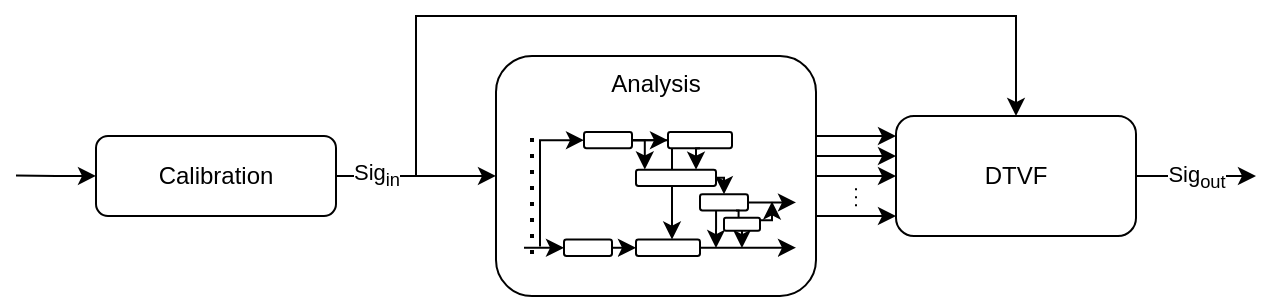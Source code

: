 <mxfile version="24.3.0" type="github">
  <diagram name="Seite-1" id="CzBj8h5oJ6Yu-khFd_B0">
    <mxGraphModel dx="1434" dy="754" grid="1" gridSize="10" guides="1" tooltips="1" connect="1" arrows="1" fold="1" page="1" pageScale="1" pageWidth="827" pageHeight="1169" math="0" shadow="0">
      <root>
        <mxCell id="0" />
        <mxCell id="1" parent="0" />
        <mxCell id="G8FxuZJUO-ShumowUQQT-36" value="Analysis" style="rounded=1;whiteSpace=wrap;html=1;verticalAlign=top;" parent="1" vertex="1">
          <mxGeometry x="320" y="319.98" width="160" height="120" as="geometry" />
        </mxCell>
        <mxCell id="G8FxuZJUO-ShumowUQQT-39" value="Sig&lt;sub&gt;in&lt;/sub&gt;" style="edgeStyle=orthogonalEdgeStyle;rounded=0;orthogonalLoop=1;jettySize=auto;html=1;exitX=1;exitY=0.5;exitDx=0;exitDy=0;entryX=0;entryY=0.5;entryDx=0;entryDy=0;" parent="1" source="G8FxuZJUO-ShumowUQQT-37" target="G8FxuZJUO-ShumowUQQT-36" edge="1">
          <mxGeometry x="-0.5" relative="1" as="geometry">
            <mxPoint as="offset" />
          </mxGeometry>
        </mxCell>
        <mxCell id="G8FxuZJUO-ShumowUQQT-102" style="edgeStyle=orthogonalEdgeStyle;rounded=0;orthogonalLoop=1;jettySize=auto;html=1;exitX=0;exitY=0.5;exitDx=0;exitDy=0;startArrow=classic;startFill=1;endArrow=none;endFill=0;" parent="1" source="G8FxuZJUO-ShumowUQQT-37" edge="1">
          <mxGeometry relative="1" as="geometry">
            <mxPoint x="80" y="379.8" as="targetPoint" />
          </mxGeometry>
        </mxCell>
        <mxCell id="G8FxuZJUO-ShumowUQQT-37" value="Calibration" style="rounded=1;whiteSpace=wrap;html=1;" parent="1" vertex="1">
          <mxGeometry x="120" y="359.98" width="120" height="40" as="geometry" />
        </mxCell>
        <mxCell id="G8FxuZJUO-ShumowUQQT-41" style="edgeStyle=orthogonalEdgeStyle;rounded=0;orthogonalLoop=1;jettySize=auto;html=1;exitX=0.5;exitY=1;exitDx=0;exitDy=0;" parent="1" source="G8FxuZJUO-ShumowUQQT-37" target="G8FxuZJUO-ShumowUQQT-37" edge="1">
          <mxGeometry relative="1" as="geometry" />
        </mxCell>
        <mxCell id="G8FxuZJUO-ShumowUQQT-89" value="Sig&lt;sub&gt;out&lt;/sub&gt;" style="edgeStyle=orthogonalEdgeStyle;rounded=0;orthogonalLoop=1;jettySize=auto;html=1;exitX=1;exitY=0.5;exitDx=0;exitDy=0;" parent="1" source="G8FxuZJUO-ShumowUQQT-88" edge="1">
          <mxGeometry relative="1" as="geometry">
            <mxPoint x="700" y="380" as="targetPoint" />
          </mxGeometry>
        </mxCell>
        <mxCell id="G8FxuZJUO-ShumowUQQT-91" style="edgeStyle=orthogonalEdgeStyle;rounded=0;orthogonalLoop=1;jettySize=auto;html=1;exitX=0.5;exitY=0;exitDx=0;exitDy=0;startArrow=classic;startFill=1;endArrow=none;endFill=0;" parent="1" source="G8FxuZJUO-ShumowUQQT-88" edge="1">
          <mxGeometry relative="1" as="geometry">
            <mxPoint x="280" y="379.98" as="targetPoint" />
            <Array as="points">
              <mxPoint x="580" y="300" />
              <mxPoint x="280" y="300" />
            </Array>
          </mxGeometry>
        </mxCell>
        <mxCell id="G8FxuZJUO-ShumowUQQT-88" value="DTVF" style="rounded=1;whiteSpace=wrap;html=1;verticalAlign=middle;" parent="1" vertex="1">
          <mxGeometry x="520" y="350" width="120" height="60" as="geometry" />
        </mxCell>
        <mxCell id="G8FxuZJUO-ShumowUQQT-94" value="" style="endArrow=classic;html=1;rounded=0;" parent="1" edge="1">
          <mxGeometry width="50" height="50" relative="1" as="geometry">
            <mxPoint x="480" y="359.98" as="sourcePoint" />
            <mxPoint x="520" y="360.05" as="targetPoint" />
          </mxGeometry>
        </mxCell>
        <mxCell id="G8FxuZJUO-ShumowUQQT-95" value="" style="endArrow=classic;html=1;rounded=0;" parent="1" edge="1">
          <mxGeometry width="50" height="50" relative="1" as="geometry">
            <mxPoint x="480" y="369.98" as="sourcePoint" />
            <mxPoint x="520" y="370.05" as="targetPoint" />
          </mxGeometry>
        </mxCell>
        <mxCell id="G8FxuZJUO-ShumowUQQT-96" value="" style="endArrow=classic;html=1;rounded=0;" parent="1" edge="1">
          <mxGeometry width="50" height="50" relative="1" as="geometry">
            <mxPoint x="480" y="379.98" as="sourcePoint" />
            <mxPoint x="520" y="380.05" as="targetPoint" />
          </mxGeometry>
        </mxCell>
        <mxCell id="G8FxuZJUO-ShumowUQQT-98" value="" style="endArrow=classic;html=1;rounded=0;" parent="1" edge="1">
          <mxGeometry width="50" height="50" relative="1" as="geometry">
            <mxPoint x="480" y="399.98" as="sourcePoint" />
            <mxPoint x="520" y="400.05" as="targetPoint" />
          </mxGeometry>
        </mxCell>
        <mxCell id="G8FxuZJUO-ShumowUQQT-101" value="" style="endArrow=none;dashed=1;html=1;dashPattern=1 3;strokeWidth=1;rounded=0;" parent="1" edge="1">
          <mxGeometry width="50" height="50" relative="1" as="geometry">
            <mxPoint x="500" y="395.16" as="sourcePoint" />
            <mxPoint x="500" y="385.16" as="targetPoint" />
          </mxGeometry>
        </mxCell>
        <mxCell id="G8FxuZJUO-ShumowUQQT-65" style="edgeStyle=orthogonalEdgeStyle;rounded=0;orthogonalLoop=1;jettySize=auto;html=1;exitX=1;exitY=0.5;exitDx=0;exitDy=0;entryX=0;entryY=0.5;entryDx=0;entryDy=0;" parent="1" source="G8FxuZJUO-ShumowUQQT-67" target="G8FxuZJUO-ShumowUQQT-68" edge="1">
          <mxGeometry relative="1" as="geometry" />
        </mxCell>
        <mxCell id="G8FxuZJUO-ShumowUQQT-66" style="edgeStyle=orthogonalEdgeStyle;rounded=0;orthogonalLoop=1;jettySize=auto;html=1;exitX=0;exitY=0.5;exitDx=0;exitDy=0;startArrow=classic;startFill=1;endArrow=none;endFill=0;" parent="1" source="G8FxuZJUO-ShumowUQQT-67" edge="1">
          <mxGeometry relative="1" as="geometry">
            <mxPoint x="342" y="415.243" as="targetPoint" />
            <mxPoint x="364" y="368.81" as="sourcePoint" />
            <Array as="points">
              <mxPoint x="342" y="362" />
            </Array>
          </mxGeometry>
        </mxCell>
        <mxCell id="G8FxuZJUO-ShumowUQQT-103" value="" style="edgeStyle=orthogonalEdgeStyle;rounded=0;orthogonalLoop=1;jettySize=auto;html=1;" parent="1" source="G8FxuZJUO-ShumowUQQT-67" target="G8FxuZJUO-ShumowUQQT-78" edge="1">
          <mxGeometry relative="1" as="geometry">
            <Array as="points">
              <mxPoint x="408" y="362" />
            </Array>
          </mxGeometry>
        </mxCell>
        <mxCell id="G8FxuZJUO-ShumowUQQT-67" value="" style="rounded=1;whiteSpace=wrap;html=1;fontSize=8;" parent="1" vertex="1">
          <mxGeometry x="364" y="357.98" width="24" height="8.187" as="geometry" />
        </mxCell>
        <mxCell id="G8FxuZJUO-ShumowUQQT-68" value="" style="rounded=1;whiteSpace=wrap;html=1;fontSize=8;" parent="1" vertex="1">
          <mxGeometry x="406" y="357.98" width="32" height="8.187" as="geometry" />
        </mxCell>
        <mxCell id="G8FxuZJUO-ShumowUQQT-69" style="edgeStyle=orthogonalEdgeStyle;rounded=0;orthogonalLoop=1;jettySize=auto;html=1;exitX=1;exitY=0.5;exitDx=0;exitDy=0;entryX=0.5;entryY=0;entryDx=0;entryDy=0;" parent="1" source="G8FxuZJUO-ShumowUQQT-70" target="G8FxuZJUO-ShumowUQQT-73" edge="1">
          <mxGeometry relative="1" as="geometry" />
        </mxCell>
        <mxCell id="G8FxuZJUO-ShumowUQQT-70" value="" style="rounded=1;whiteSpace=wrap;html=1;fontSize=8;" parent="1" vertex="1">
          <mxGeometry x="390" y="376.819" width="40" height="8.187" as="geometry" />
        </mxCell>
        <mxCell id="G8FxuZJUO-ShumowUQQT-71" style="edgeStyle=orthogonalEdgeStyle;rounded=0;orthogonalLoop=1;jettySize=auto;html=1;exitX=1;exitY=0.5;exitDx=0;exitDy=0;" parent="1" source="G8FxuZJUO-ShumowUQQT-73" edge="1">
          <mxGeometry relative="1" as="geometry">
            <mxPoint x="470" y="393.237" as="targetPoint" />
          </mxGeometry>
        </mxCell>
        <mxCell id="G8FxuZJUO-ShumowUQQT-72" style="edgeStyle=orthogonalEdgeStyle;rounded=0;orthogonalLoop=1;jettySize=auto;html=1;exitX=0.335;exitY=1.02;exitDx=0;exitDy=0;exitPerimeter=0;" parent="1" source="G8FxuZJUO-ShumowUQQT-73" edge="1">
          <mxGeometry relative="1" as="geometry">
            <mxPoint x="430" y="416.033" as="targetPoint" />
            <mxPoint x="428" y="398.079" as="sourcePoint" />
          </mxGeometry>
        </mxCell>
        <mxCell id="G8FxuZJUO-ShumowUQQT-73" value="" style="rounded=1;whiteSpace=wrap;html=1;" parent="1" vertex="1">
          <mxGeometry x="422" y="389.103" width="24" height="8.187" as="geometry" />
        </mxCell>
        <mxCell id="G8FxuZJUO-ShumowUQQT-74" style="edgeStyle=orthogonalEdgeStyle;rounded=0;orthogonalLoop=1;jettySize=auto;html=1;exitX=1;exitY=0.5;exitDx=0;exitDy=0;entryX=0;entryY=0.5;entryDx=0;entryDy=0;" parent="1" source="G8FxuZJUO-ShumowUQQT-76" target="G8FxuZJUO-ShumowUQQT-78" edge="1">
          <mxGeometry relative="1" as="geometry" />
        </mxCell>
        <mxCell id="G8FxuZJUO-ShumowUQQT-75" style="edgeStyle=orthogonalEdgeStyle;rounded=0;orthogonalLoop=1;jettySize=auto;html=1;exitX=0;exitY=0.5;exitDx=0;exitDy=0;endArrow=none;endFill=0;startArrow=classic;startFill=1;entryX=1;entryY=0.5;entryDx=0;entryDy=0;" parent="1" source="G8FxuZJUO-ShumowUQQT-76" edge="1">
          <mxGeometry relative="1" as="geometry">
            <mxPoint x="334" y="416.179" as="targetPoint" />
          </mxGeometry>
        </mxCell>
        <mxCell id="G8FxuZJUO-ShumowUQQT-76" value="" style="rounded=1;whiteSpace=wrap;html=1;fontSize=8;" parent="1" vertex="1">
          <mxGeometry x="354" y="411.793" width="24" height="8.187" as="geometry" />
        </mxCell>
        <mxCell id="G8FxuZJUO-ShumowUQQT-77" style="edgeStyle=orthogonalEdgeStyle;rounded=0;orthogonalLoop=1;jettySize=auto;html=1;exitX=1;exitY=0.5;exitDx=0;exitDy=0;" parent="1" source="G8FxuZJUO-ShumowUQQT-78" edge="1">
          <mxGeometry relative="1" as="geometry">
            <mxPoint x="470" y="415.849" as="targetPoint" />
          </mxGeometry>
        </mxCell>
        <mxCell id="G8FxuZJUO-ShumowUQQT-78" value="" style="rounded=1;whiteSpace=wrap;html=1;fontSize=8;" parent="1" vertex="1">
          <mxGeometry x="390" y="411.793" width="32" height="8.187" as="geometry" />
        </mxCell>
        <mxCell id="G8FxuZJUO-ShumowUQQT-79" style="edgeStyle=orthogonalEdgeStyle;rounded=0;orthogonalLoop=1;jettySize=auto;html=1;exitX=1;exitY=0.5;exitDx=0;exitDy=0;endArrow=classic;endFill=1;" parent="1" edge="1">
          <mxGeometry relative="1" as="geometry">
            <mxPoint x="452" y="402.131" as="sourcePoint" />
            <mxPoint x="458" y="392.717" as="targetPoint" />
            <Array as="points">
              <mxPoint x="458" y="402.191" />
            </Array>
          </mxGeometry>
        </mxCell>
        <mxCell id="G8FxuZJUO-ShumowUQQT-80" style="edgeStyle=orthogonalEdgeStyle;rounded=0;orthogonalLoop=1;jettySize=auto;html=1;exitX=0.5;exitY=1;exitDx=0;exitDy=0;" parent="1" source="G8FxuZJUO-ShumowUQQT-81" edge="1">
          <mxGeometry relative="1" as="geometry">
            <mxPoint x="442.974" y="416.033" as="targetPoint" />
            <mxPoint x="443" y="409.717" as="sourcePoint" />
          </mxGeometry>
        </mxCell>
        <mxCell id="G8FxuZJUO-ShumowUQQT-81" value="" style="rounded=1;whiteSpace=wrap;html=1;" parent="1" vertex="1">
          <mxGeometry x="434" y="400.914" width="18" height="6.434" as="geometry" />
        </mxCell>
        <mxCell id="G8FxuZJUO-ShumowUQQT-82" style="rounded=0;orthogonalLoop=1;jettySize=auto;html=1;exitX=0;exitY=1;exitDx=0;exitDy=0;entryX=1;entryY=0;entryDx=0;entryDy=0;endArrow=none;endFill=0;" parent="1" edge="1">
          <mxGeometry relative="1" as="geometry">
            <mxPoint x="450.152" y="392.023" as="sourcePoint" />
            <mxPoint x="450.885" y="391.299" as="targetPoint" />
          </mxGeometry>
        </mxCell>
        <mxCell id="G8FxuZJUO-ShumowUQQT-83" style="rounded=0;orthogonalLoop=1;jettySize=auto;html=1;exitX=0;exitY=0;exitDx=0;exitDy=0;entryX=1;entryY=1;entryDx=0;entryDy=0;endArrow=none;endFill=0;" parent="1" edge="1">
          <mxGeometry relative="1" as="geometry">
            <mxPoint x="450.152" y="391.299" as="sourcePoint" />
            <mxPoint x="450.885" y="392.023" as="targetPoint" />
          </mxGeometry>
        </mxCell>
        <mxCell id="G8FxuZJUO-ShumowUQQT-84" style="edgeStyle=orthogonalEdgeStyle;rounded=0;orthogonalLoop=1;jettySize=auto;html=1;exitX=0.5;exitY=1;exitDx=0;exitDy=0;entryX=0.75;entryY=0;entryDx=0;entryDy=0;" parent="1" source="G8FxuZJUO-ShumowUQQT-68" target="G8FxuZJUO-ShumowUQQT-70" edge="1">
          <mxGeometry relative="1" as="geometry" />
        </mxCell>
        <mxCell id="G8FxuZJUO-ShumowUQQT-85" value="" style="endArrow=classic;html=1;rounded=0;exitX=1;exitY=0.5;exitDx=0;exitDy=0;edgeStyle=orthogonalEdgeStyle;entryX=0.11;entryY=-0.013;entryDx=0;entryDy=0;entryPerimeter=0;" parent="1" source="G8FxuZJUO-ShumowUQQT-67" target="G8FxuZJUO-ShumowUQQT-70" edge="1">
          <mxGeometry width="50" height="50" relative="1" as="geometry">
            <mxPoint x="374" y="399.454" as="sourcePoint" />
            <mxPoint x="398" y="375.769" as="targetPoint" />
          </mxGeometry>
        </mxCell>
        <mxCell id="G8FxuZJUO-ShumowUQQT-86" value="" style="endArrow=none;dashed=1;html=1;dashPattern=1 3;strokeWidth=2;rounded=0;" parent="1" edge="1">
          <mxGeometry width="50" height="50" relative="1" as="geometry">
            <mxPoint x="338" y="360.98" as="sourcePoint" />
            <mxPoint x="338" y="420" as="targetPoint" />
          </mxGeometry>
        </mxCell>
        <mxCell id="G8FxuZJUO-ShumowUQQT-106" style="edgeStyle=orthogonalEdgeStyle;rounded=0;orthogonalLoop=1;jettySize=auto;html=1;exitX=0.75;exitY=1;exitDx=0;exitDy=0;entryX=0.405;entryY=0.006;entryDx=0;entryDy=0;entryPerimeter=0;endArrow=none;endFill=0;" parent="1" source="G8FxuZJUO-ShumowUQQT-73" target="G8FxuZJUO-ShumowUQQT-81" edge="1">
          <mxGeometry relative="1" as="geometry" />
        </mxCell>
      </root>
    </mxGraphModel>
  </diagram>
</mxfile>
